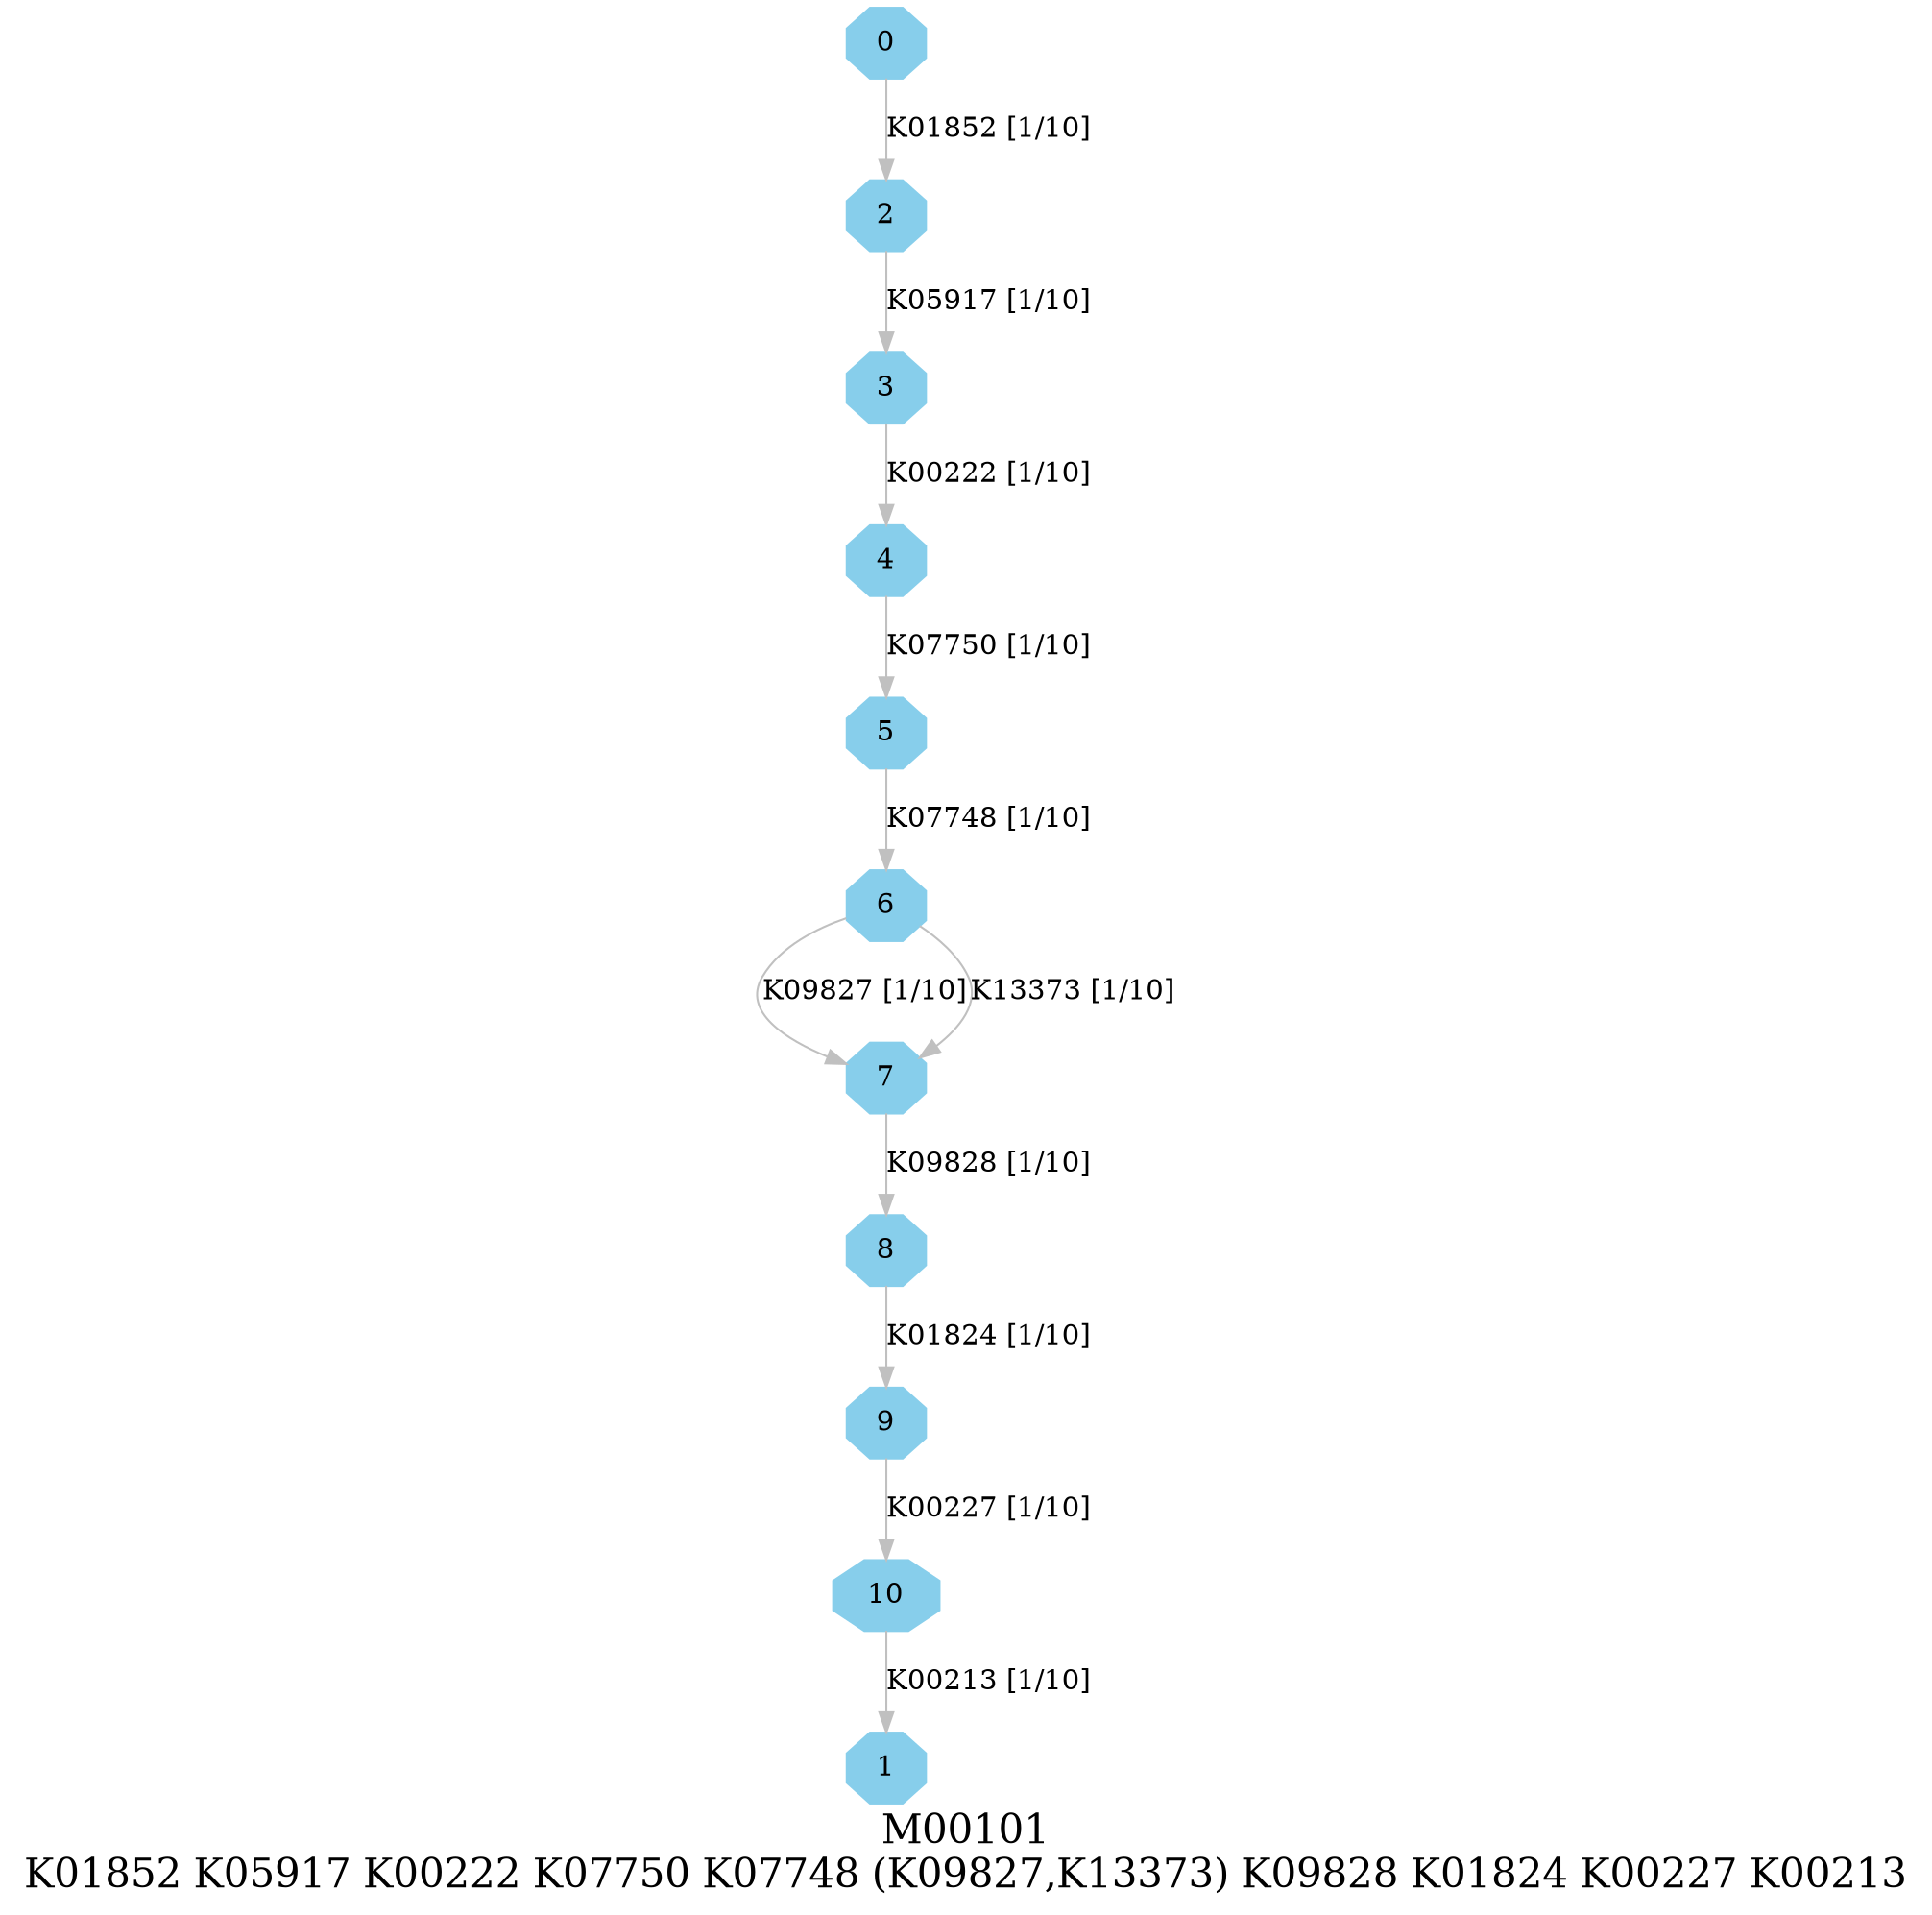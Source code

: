 digraph G {
graph [label="M00101
K01852 K05917 K00222 K07750 K07748 (K09827,K13373) K09828 K01824 K00227 K00213",fontsize=20];
node [shape=box,style=filled];
edge [len=3,color=grey];
{node [width=.3,height=.3,shape=octagon,style=filled,color=skyblue] 0 1 2 3 4 5 6 7 8 9 10 }
0 -> 2 [label="K01852 [1/10]"];
2 -> 3 [label="K05917 [1/10]"];
3 -> 4 [label="K00222 [1/10]"];
4 -> 5 [label="K07750 [1/10]"];
5 -> 6 [label="K07748 [1/10]"];
6 -> 7 [label="K09827 [1/10]"];
6 -> 7 [label="K13373 [1/10]"];
7 -> 8 [label="K09828 [1/10]"];
8 -> 9 [label="K01824 [1/10]"];
9 -> 10 [label="K00227 [1/10]"];
10 -> 1 [label="K00213 [1/10]"];
}